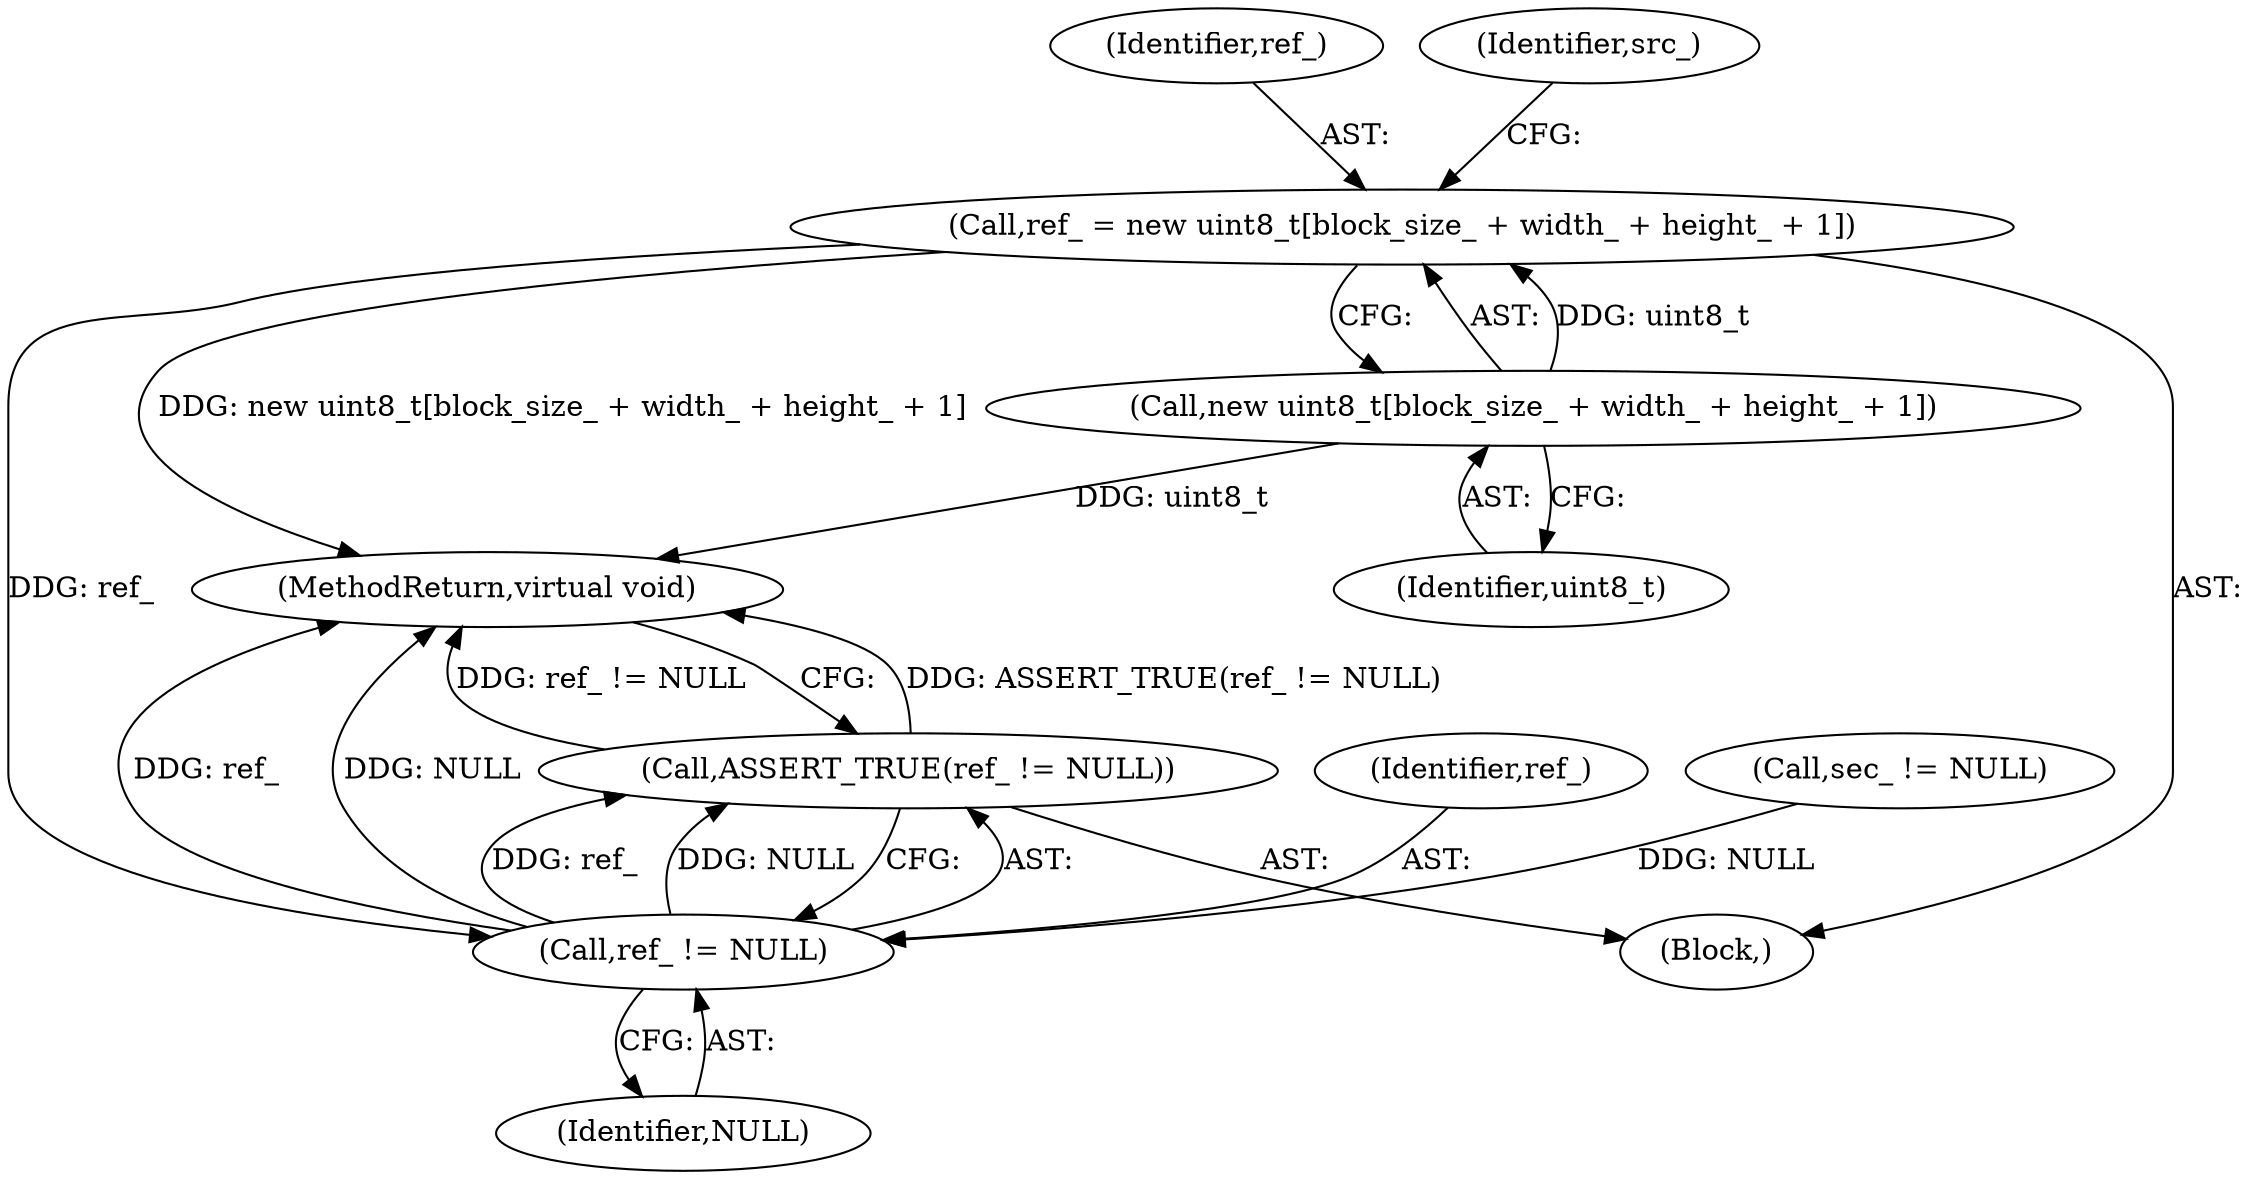 digraph "1_Android_5a9753fca56f0eeb9f61e342b2fccffc364f9426_115@integer" {
"1000158" [label="(Call,ref_ = new uint8_t[block_size_ + width_ + height_ + 1])"];
"1000160" [label="(Call,new uint8_t[block_size_ + width_ + height_ + 1])"];
"1000171" [label="(Call,ref_ != NULL)"];
"1000170" [label="(Call,ASSERT_TRUE(ref_ != NULL))"];
"1000174" [label="(MethodReturn,virtual void)"];
"1000170" [label="(Call,ASSERT_TRUE(ref_ != NULL))"];
"1000159" [label="(Identifier,ref_)"];
"1000171" [label="(Call,ref_ != NULL)"];
"1000173" [label="(Identifier,NULL)"];
"1000158" [label="(Call,ref_ = new uint8_t[block_size_ + width_ + height_ + 1])"];
"1000161" [label="(Identifier,uint8_t)"];
"1000164" [label="(Identifier,src_)"];
"1000101" [label="(Block,)"];
"1000172" [label="(Identifier,ref_)"];
"1000160" [label="(Call,new uint8_t[block_size_ + width_ + height_ + 1])"];
"1000167" [label="(Call,sec_ != NULL)"];
"1000158" -> "1000101"  [label="AST: "];
"1000158" -> "1000160"  [label="CFG: "];
"1000159" -> "1000158"  [label="AST: "];
"1000160" -> "1000158"  [label="AST: "];
"1000164" -> "1000158"  [label="CFG: "];
"1000158" -> "1000174"  [label="DDG: new uint8_t[block_size_ + width_ + height_ + 1]"];
"1000160" -> "1000158"  [label="DDG: uint8_t"];
"1000158" -> "1000171"  [label="DDG: ref_"];
"1000160" -> "1000161"  [label="CFG: "];
"1000161" -> "1000160"  [label="AST: "];
"1000160" -> "1000174"  [label="DDG: uint8_t"];
"1000171" -> "1000170"  [label="AST: "];
"1000171" -> "1000173"  [label="CFG: "];
"1000172" -> "1000171"  [label="AST: "];
"1000173" -> "1000171"  [label="AST: "];
"1000170" -> "1000171"  [label="CFG: "];
"1000171" -> "1000174"  [label="DDG: ref_"];
"1000171" -> "1000174"  [label="DDG: NULL"];
"1000171" -> "1000170"  [label="DDG: ref_"];
"1000171" -> "1000170"  [label="DDG: NULL"];
"1000167" -> "1000171"  [label="DDG: NULL"];
"1000170" -> "1000101"  [label="AST: "];
"1000174" -> "1000170"  [label="CFG: "];
"1000170" -> "1000174"  [label="DDG: ASSERT_TRUE(ref_ != NULL)"];
"1000170" -> "1000174"  [label="DDG: ref_ != NULL"];
}
